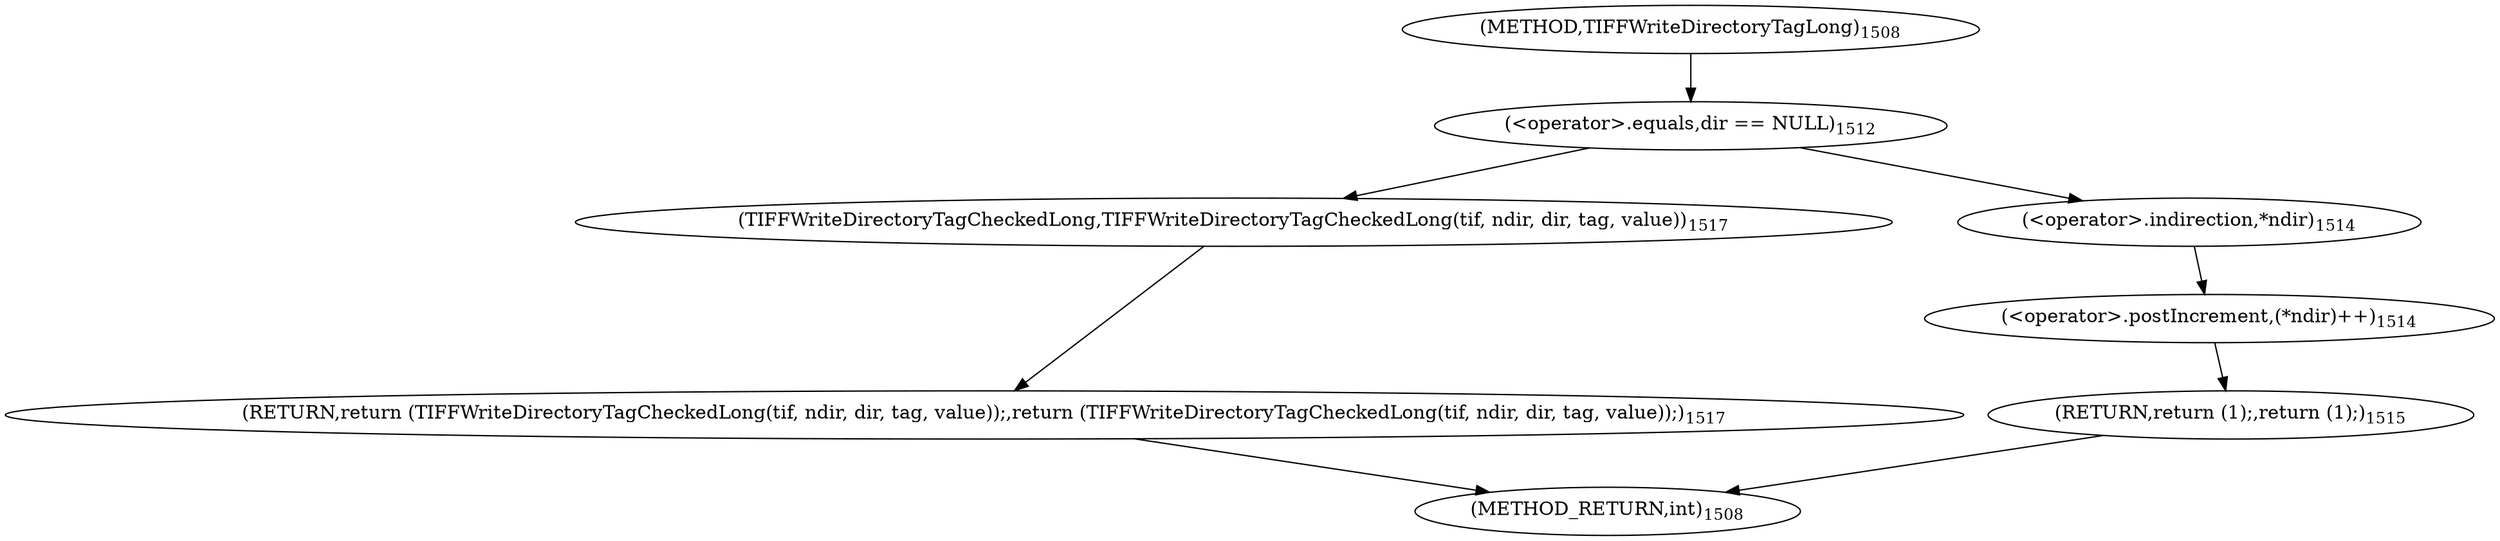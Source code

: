 digraph "TIFFWriteDirectoryTagLong" {  
"68192" [label = <(RETURN,return (TIFFWriteDirectoryTagCheckedLong(tif, ndir, dir, tag, value));,return (TIFFWriteDirectoryTagCheckedLong(tif, ndir, dir, tag, value));)<SUB>1517</SUB>> ]
"68183" [label = <(&lt;operator&gt;.equals,dir == NULL)<SUB>1512</SUB>> ]
"68193" [label = <(TIFFWriteDirectoryTagCheckedLong,TIFFWriteDirectoryTagCheckedLong(tif, ndir, dir, tag, value))<SUB>1517</SUB>> ]
"68187" [label = <(&lt;operator&gt;.postIncrement,(*ndir)++)<SUB>1514</SUB>> ]
"68190" [label = <(RETURN,return (1);,return (1);)<SUB>1515</SUB>> ]
"68188" [label = <(&lt;operator&gt;.indirection,*ndir)<SUB>1514</SUB>> ]
"68175" [label = <(METHOD,TIFFWriteDirectoryTagLong)<SUB>1508</SUB>> ]
"68199" [label = <(METHOD_RETURN,int)<SUB>1508</SUB>> ]
  "68192" -> "68199" 
  "68183" -> "68188" 
  "68183" -> "68193" 
  "68193" -> "68192" 
  "68187" -> "68190" 
  "68190" -> "68199" 
  "68188" -> "68187" 
  "68175" -> "68183" 
}
